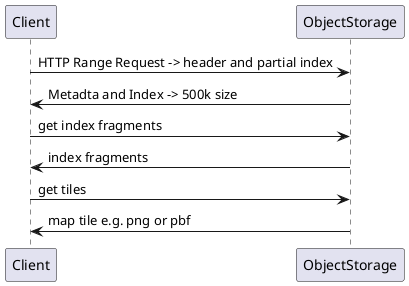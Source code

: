 @startuml
Client -> ObjectStorage: HTTP Range Request -> header and partial index
ObjectStorage -> Client: Metadta and Index -> 500k size

Client -> ObjectStorage: get index fragments
ObjectStorage -> Client: index fragments

Client -> ObjectStorage: get tiles
ObjectStorage -> Client: map tile e.g. png or pbf
@enduml